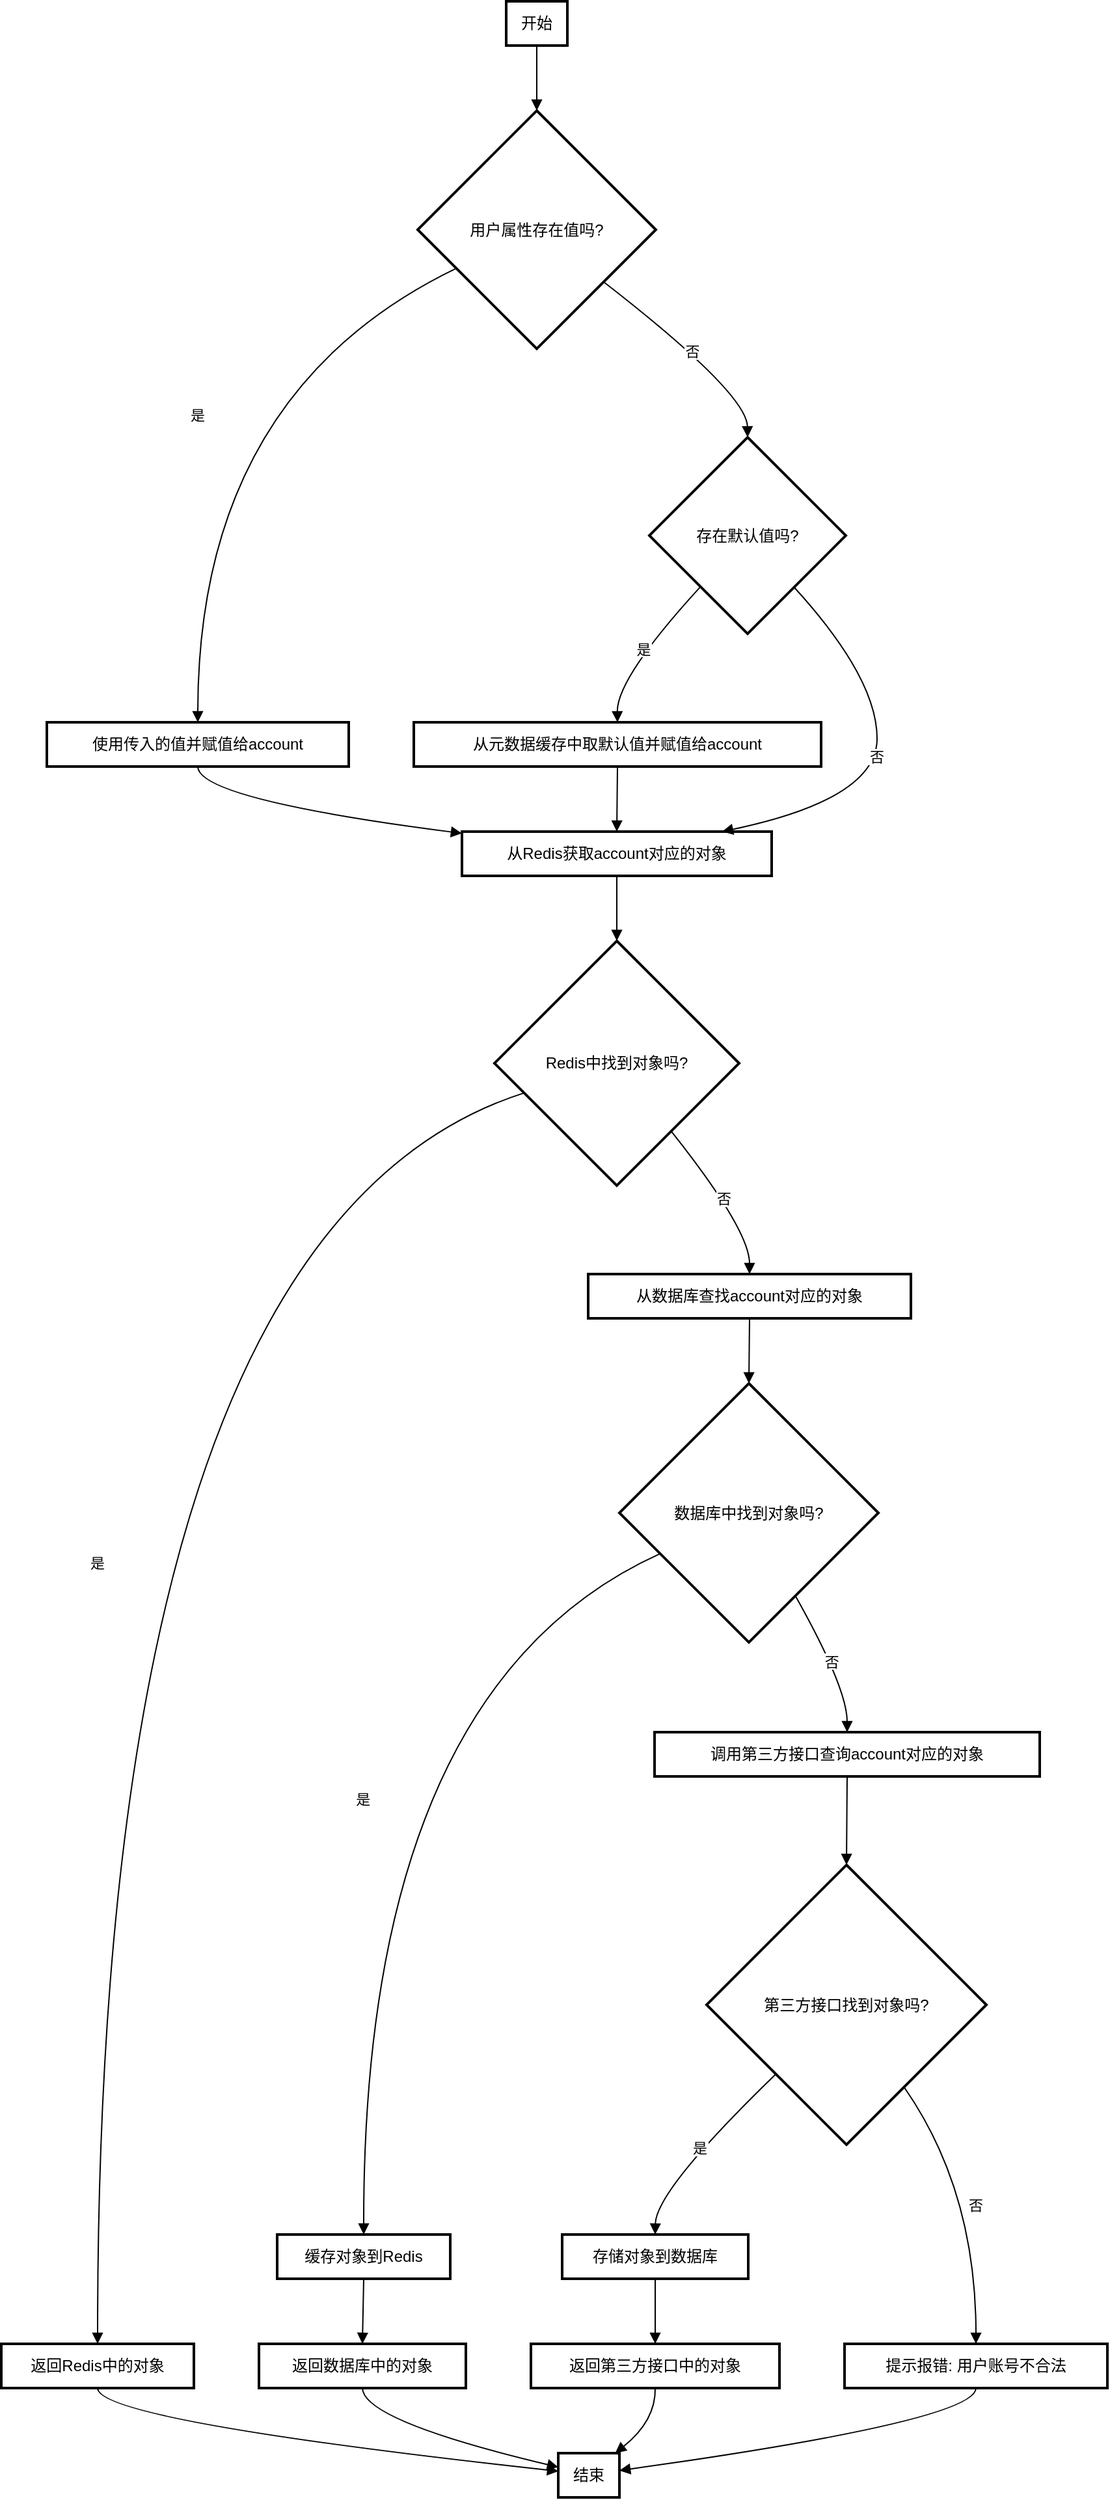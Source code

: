<mxfile version="24.7.6">
  <diagram name="第 1 页" id="Tzwkur7lOJkZ_2ZFb79T">
    <mxGraphModel dx="1041" dy="631" grid="1" gridSize="10" guides="1" tooltips="1" connect="1" arrows="1" fold="1" page="1" pageScale="1" pageWidth="827" pageHeight="1169" math="0" shadow="0">
      <root>
        <mxCell id="0" />
        <mxCell id="1" parent="0" />
        <mxCell id="YBwpSscH_KCri71rQ_eQ-1" value="开始" style="whiteSpace=wrap;strokeWidth=2;" vertex="1" parent="1">
          <mxGeometry x="408" y="20" width="47" height="34" as="geometry" />
        </mxCell>
        <mxCell id="YBwpSscH_KCri71rQ_eQ-2" value="用户属性存在值吗?" style="rhombus;strokeWidth=2;whiteSpace=wrap;" vertex="1" parent="1">
          <mxGeometry x="340" y="104" width="183" height="183" as="geometry" />
        </mxCell>
        <mxCell id="YBwpSscH_KCri71rQ_eQ-3" value="使用传入的值并赋值给account" style="whiteSpace=wrap;strokeWidth=2;" vertex="1" parent="1">
          <mxGeometry x="55" y="574" width="232" height="34" as="geometry" />
        </mxCell>
        <mxCell id="YBwpSscH_KCri71rQ_eQ-4" value="从Redis获取account对应的对象" style="whiteSpace=wrap;strokeWidth=2;" vertex="1" parent="1">
          <mxGeometry x="374" y="658" width="238" height="34" as="geometry" />
        </mxCell>
        <mxCell id="YBwpSscH_KCri71rQ_eQ-5" value="存在默认值吗?" style="rhombus;strokeWidth=2;whiteSpace=wrap;" vertex="1" parent="1">
          <mxGeometry x="518" y="355" width="151" height="151" as="geometry" />
        </mxCell>
        <mxCell id="YBwpSscH_KCri71rQ_eQ-6" value="从元数据缓存中取默认值并赋值给account" style="whiteSpace=wrap;strokeWidth=2;" vertex="1" parent="1">
          <mxGeometry x="337" y="574" width="313" height="34" as="geometry" />
        </mxCell>
        <mxCell id="YBwpSscH_KCri71rQ_eQ-7" value="Redis中找到对象吗?" style="rhombus;strokeWidth=2;whiteSpace=wrap;" vertex="1" parent="1">
          <mxGeometry x="399" y="742" width="188" height="188" as="geometry" />
        </mxCell>
        <mxCell id="YBwpSscH_KCri71rQ_eQ-8" value="返回Redis中的对象" style="whiteSpace=wrap;strokeWidth=2;" vertex="1" parent="1">
          <mxGeometry x="20" y="1820" width="148" height="34" as="geometry" />
        </mxCell>
        <mxCell id="YBwpSscH_KCri71rQ_eQ-9" value="从数据库查找account对应的对象" style="whiteSpace=wrap;strokeWidth=2;" vertex="1" parent="1">
          <mxGeometry x="471" y="998" width="248" height="34" as="geometry" />
        </mxCell>
        <mxCell id="YBwpSscH_KCri71rQ_eQ-10" value="数据库中找到对象吗?" style="rhombus;strokeWidth=2;whiteSpace=wrap;" vertex="1" parent="1">
          <mxGeometry x="495" y="1082" width="199" height="199" as="geometry" />
        </mxCell>
        <mxCell id="YBwpSscH_KCri71rQ_eQ-11" value="缓存对象到Redis" style="whiteSpace=wrap;strokeWidth=2;" vertex="1" parent="1">
          <mxGeometry x="232" y="1736" width="133" height="34" as="geometry" />
        </mxCell>
        <mxCell id="YBwpSscH_KCri71rQ_eQ-12" value="返回数据库中的对象" style="whiteSpace=wrap;strokeWidth=2;" vertex="1" parent="1">
          <mxGeometry x="218" y="1820" width="159" height="34" as="geometry" />
        </mxCell>
        <mxCell id="YBwpSscH_KCri71rQ_eQ-13" value="调用第三方接口查询account对应的对象" style="whiteSpace=wrap;strokeWidth=2;" vertex="1" parent="1">
          <mxGeometry x="522" y="1350" width="296" height="34" as="geometry" />
        </mxCell>
        <mxCell id="YBwpSscH_KCri71rQ_eQ-14" value="第三方接口找到对象吗?" style="rhombus;strokeWidth=2;whiteSpace=wrap;" vertex="1" parent="1">
          <mxGeometry x="562" y="1452" width="215" height="215" as="geometry" />
        </mxCell>
        <mxCell id="YBwpSscH_KCri71rQ_eQ-15" value="存储对象到数据库" style="whiteSpace=wrap;strokeWidth=2;" vertex="1" parent="1">
          <mxGeometry x="451" y="1736" width="143" height="34" as="geometry" />
        </mxCell>
        <mxCell id="YBwpSscH_KCri71rQ_eQ-16" value="返回第三方接口中的对象" style="whiteSpace=wrap;strokeWidth=2;" vertex="1" parent="1">
          <mxGeometry x="427" y="1820" width="191" height="34" as="geometry" />
        </mxCell>
        <mxCell id="YBwpSscH_KCri71rQ_eQ-17" value="提示报错: 用户账号不合法" style="whiteSpace=wrap;strokeWidth=2;" vertex="1" parent="1">
          <mxGeometry x="668" y="1820" width="202" height="34" as="geometry" />
        </mxCell>
        <mxCell id="YBwpSscH_KCri71rQ_eQ-18" value="结束" style="whiteSpace=wrap;strokeWidth=2;" vertex="1" parent="1">
          <mxGeometry x="448" y="1904" width="47" height="34" as="geometry" />
        </mxCell>
        <mxCell id="YBwpSscH_KCri71rQ_eQ-19" value="" style="curved=1;startArrow=none;endArrow=block;exitX=0.5;exitY=0.99;entryX=0.5;entryY=0;rounded=0;" edge="1" parent="1" source="YBwpSscH_KCri71rQ_eQ-1" target="YBwpSscH_KCri71rQ_eQ-2">
          <mxGeometry relative="1" as="geometry">
            <Array as="points" />
          </mxGeometry>
        </mxCell>
        <mxCell id="YBwpSscH_KCri71rQ_eQ-20" value="是" style="curved=1;startArrow=none;endArrow=block;exitX=0;exitY=0.74;entryX=0.5;entryY=0.01;rounded=0;" edge="1" parent="1" source="YBwpSscH_KCri71rQ_eQ-2" target="YBwpSscH_KCri71rQ_eQ-3">
          <mxGeometry relative="1" as="geometry">
            <Array as="points">
              <mxPoint x="171" y="321" />
            </Array>
          </mxGeometry>
        </mxCell>
        <mxCell id="YBwpSscH_KCri71rQ_eQ-21" value="" style="curved=1;startArrow=none;endArrow=block;exitX=0.5;exitY=1;entryX=0;entryY=0.04;rounded=0;" edge="1" parent="1" source="YBwpSscH_KCri71rQ_eQ-3" target="YBwpSscH_KCri71rQ_eQ-4">
          <mxGeometry relative="1" as="geometry">
            <Array as="points">
              <mxPoint x="171" y="633" />
            </Array>
          </mxGeometry>
        </mxCell>
        <mxCell id="YBwpSscH_KCri71rQ_eQ-22" value="否" style="curved=1;startArrow=none;endArrow=block;exitX=1;exitY=0.89;entryX=0.5;entryY=0;rounded=0;" edge="1" parent="1" source="YBwpSscH_KCri71rQ_eQ-2" target="YBwpSscH_KCri71rQ_eQ-5">
          <mxGeometry relative="1" as="geometry">
            <Array as="points">
              <mxPoint x="593" y="321" />
            </Array>
          </mxGeometry>
        </mxCell>
        <mxCell id="YBwpSscH_KCri71rQ_eQ-23" value="是" style="curved=1;startArrow=none;endArrow=block;exitX=0.04;exitY=1;entryX=0.5;entryY=0.01;rounded=0;" edge="1" parent="1" source="YBwpSscH_KCri71rQ_eQ-5" target="YBwpSscH_KCri71rQ_eQ-6">
          <mxGeometry relative="1" as="geometry">
            <Array as="points">
              <mxPoint x="493" y="540" />
            </Array>
          </mxGeometry>
        </mxCell>
        <mxCell id="YBwpSscH_KCri71rQ_eQ-24" value="" style="curved=1;startArrow=none;endArrow=block;exitX=0.5;exitY=1;entryX=0.5;entryY=0;rounded=0;" edge="1" parent="1" source="YBwpSscH_KCri71rQ_eQ-6" target="YBwpSscH_KCri71rQ_eQ-4">
          <mxGeometry relative="1" as="geometry">
            <Array as="points" />
          </mxGeometry>
        </mxCell>
        <mxCell id="YBwpSscH_KCri71rQ_eQ-25" value="否" style="curved=1;startArrow=none;endArrow=block;exitX=0.95;exitY=1;entryX=0.84;entryY=0;rounded=0;" edge="1" parent="1" source="YBwpSscH_KCri71rQ_eQ-5" target="YBwpSscH_KCri71rQ_eQ-4">
          <mxGeometry relative="1" as="geometry">
            <Array as="points">
              <mxPoint x="693" y="540" />
              <mxPoint x="693" y="633" />
            </Array>
          </mxGeometry>
        </mxCell>
        <mxCell id="YBwpSscH_KCri71rQ_eQ-26" value="" style="curved=1;startArrow=none;endArrow=block;exitX=0.5;exitY=0.99;entryX=0.5;entryY=0;rounded=0;" edge="1" parent="1" source="YBwpSscH_KCri71rQ_eQ-4" target="YBwpSscH_KCri71rQ_eQ-7">
          <mxGeometry relative="1" as="geometry">
            <Array as="points" />
          </mxGeometry>
        </mxCell>
        <mxCell id="YBwpSscH_KCri71rQ_eQ-27" value="是" style="curved=1;startArrow=none;endArrow=block;exitX=0;exitY=0.66;entryX=0.5;entryY=0;rounded=0;" edge="1" parent="1" source="YBwpSscH_KCri71rQ_eQ-7" target="YBwpSscH_KCri71rQ_eQ-8">
          <mxGeometry relative="1" as="geometry">
            <Array as="points">
              <mxPoint x="94" y="964" />
            </Array>
          </mxGeometry>
        </mxCell>
        <mxCell id="YBwpSscH_KCri71rQ_eQ-28" value="否" style="curved=1;startArrow=none;endArrow=block;exitX=0.9;exitY=1;entryX=0.5;entryY=0.01;rounded=0;" edge="1" parent="1" source="YBwpSscH_KCri71rQ_eQ-7" target="YBwpSscH_KCri71rQ_eQ-9">
          <mxGeometry relative="1" as="geometry">
            <Array as="points">
              <mxPoint x="595" y="964" />
            </Array>
          </mxGeometry>
        </mxCell>
        <mxCell id="YBwpSscH_KCri71rQ_eQ-29" value="" style="curved=1;startArrow=none;endArrow=block;exitX=0.5;exitY=1;entryX=0.5;entryY=0;rounded=0;" edge="1" parent="1" source="YBwpSscH_KCri71rQ_eQ-9" target="YBwpSscH_KCri71rQ_eQ-10">
          <mxGeometry relative="1" as="geometry">
            <Array as="points" />
          </mxGeometry>
        </mxCell>
        <mxCell id="YBwpSscH_KCri71rQ_eQ-30" value="是" style="curved=1;startArrow=none;endArrow=block;exitX=0;exitY=0.73;entryX=0.5;entryY=0.01;rounded=0;" edge="1" parent="1" source="YBwpSscH_KCri71rQ_eQ-10" target="YBwpSscH_KCri71rQ_eQ-11">
          <mxGeometry relative="1" as="geometry">
            <Array as="points">
              <mxPoint x="298" y="1316" />
            </Array>
          </mxGeometry>
        </mxCell>
        <mxCell id="YBwpSscH_KCri71rQ_eQ-31" value="" style="curved=1;startArrow=none;endArrow=block;exitX=0.5;exitY=1;entryX=0.5;entryY=0;rounded=0;" edge="1" parent="1" source="YBwpSscH_KCri71rQ_eQ-11" target="YBwpSscH_KCri71rQ_eQ-12">
          <mxGeometry relative="1" as="geometry">
            <Array as="points" />
          </mxGeometry>
        </mxCell>
        <mxCell id="YBwpSscH_KCri71rQ_eQ-32" value="否" style="curved=1;startArrow=none;endArrow=block;exitX=0.78;exitY=1;entryX=0.5;entryY=0;rounded=0;" edge="1" parent="1" source="YBwpSscH_KCri71rQ_eQ-10" target="YBwpSscH_KCri71rQ_eQ-13">
          <mxGeometry relative="1" as="geometry">
            <Array as="points">
              <mxPoint x="670" y="1316" />
            </Array>
          </mxGeometry>
        </mxCell>
        <mxCell id="YBwpSscH_KCri71rQ_eQ-33" value="" style="curved=1;startArrow=none;endArrow=block;exitX=0.5;exitY=0.99;entryX=0.5;entryY=0;rounded=0;" edge="1" parent="1" source="YBwpSscH_KCri71rQ_eQ-13" target="YBwpSscH_KCri71rQ_eQ-14">
          <mxGeometry relative="1" as="geometry">
            <Array as="points" />
          </mxGeometry>
        </mxCell>
        <mxCell id="YBwpSscH_KCri71rQ_eQ-34" value="是" style="curved=1;startArrow=none;endArrow=block;exitX=0;exitY=0.99;entryX=0.5;entryY=0.01;rounded=0;" edge="1" parent="1" source="YBwpSscH_KCri71rQ_eQ-14" target="YBwpSscH_KCri71rQ_eQ-15">
          <mxGeometry relative="1" as="geometry">
            <Array as="points">
              <mxPoint x="523" y="1702" />
            </Array>
          </mxGeometry>
        </mxCell>
        <mxCell id="YBwpSscH_KCri71rQ_eQ-35" value="" style="curved=1;startArrow=none;endArrow=block;exitX=0.5;exitY=1;entryX=0.5;entryY=0;rounded=0;" edge="1" parent="1" source="YBwpSscH_KCri71rQ_eQ-15" target="YBwpSscH_KCri71rQ_eQ-16">
          <mxGeometry relative="1" as="geometry">
            <Array as="points" />
          </mxGeometry>
        </mxCell>
        <mxCell id="YBwpSscH_KCri71rQ_eQ-36" value="否" style="curved=1;startArrow=none;endArrow=block;exitX=0.85;exitY=1;entryX=0.5;entryY=0;rounded=0;" edge="1" parent="1" source="YBwpSscH_KCri71rQ_eQ-14" target="YBwpSscH_KCri71rQ_eQ-17">
          <mxGeometry relative="1" as="geometry">
            <Array as="points">
              <mxPoint x="769" y="1702" />
            </Array>
          </mxGeometry>
        </mxCell>
        <mxCell id="YBwpSscH_KCri71rQ_eQ-37" value="" style="curved=1;startArrow=none;endArrow=block;exitX=0.5;exitY=0.99;entryX=0.01;entryY=0.41;rounded=0;" edge="1" parent="1" source="YBwpSscH_KCri71rQ_eQ-8" target="YBwpSscH_KCri71rQ_eQ-18">
          <mxGeometry relative="1" as="geometry">
            <Array as="points">
              <mxPoint x="94" y="1879" />
            </Array>
          </mxGeometry>
        </mxCell>
        <mxCell id="YBwpSscH_KCri71rQ_eQ-38" value="" style="curved=1;startArrow=none;endArrow=block;exitX=0.5;exitY=0.99;entryX=0.01;entryY=0.32;rounded=0;" edge="1" parent="1" source="YBwpSscH_KCri71rQ_eQ-12" target="YBwpSscH_KCri71rQ_eQ-18">
          <mxGeometry relative="1" as="geometry">
            <Array as="points">
              <mxPoint x="298" y="1879" />
            </Array>
          </mxGeometry>
        </mxCell>
        <mxCell id="YBwpSscH_KCri71rQ_eQ-39" value="" style="curved=1;startArrow=none;endArrow=block;exitX=0.5;exitY=0.99;entryX=0.94;entryY=-0.01;rounded=0;" edge="1" parent="1" source="YBwpSscH_KCri71rQ_eQ-16" target="YBwpSscH_KCri71rQ_eQ-18">
          <mxGeometry relative="1" as="geometry">
            <Array as="points">
              <mxPoint x="523" y="1879" />
            </Array>
          </mxGeometry>
        </mxCell>
        <mxCell id="YBwpSscH_KCri71rQ_eQ-40" value="" style="curved=1;startArrow=none;endArrow=block;exitX=0.5;exitY=0.99;entryX=1.01;entryY=0.39;rounded=0;" edge="1" parent="1" source="YBwpSscH_KCri71rQ_eQ-17" target="YBwpSscH_KCri71rQ_eQ-18">
          <mxGeometry relative="1" as="geometry">
            <Array as="points">
              <mxPoint x="769" y="1879" />
            </Array>
          </mxGeometry>
        </mxCell>
      </root>
    </mxGraphModel>
  </diagram>
</mxfile>
